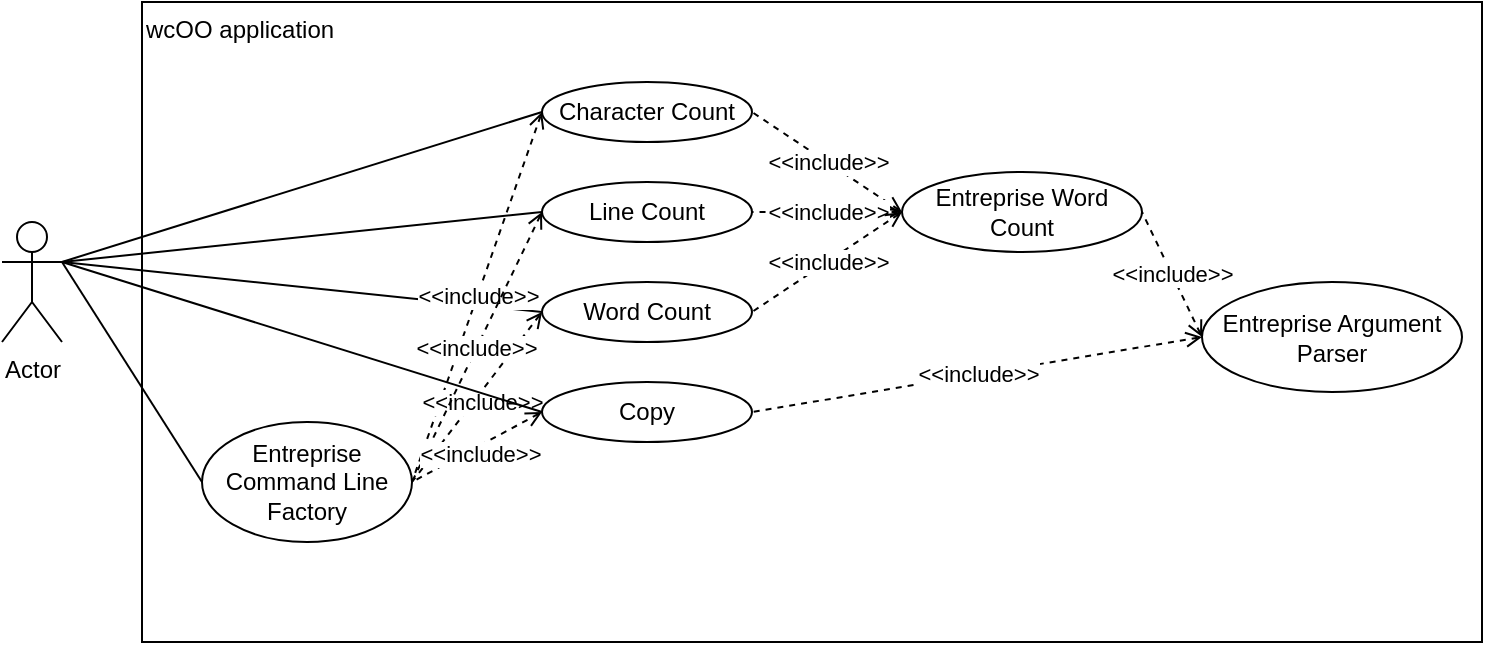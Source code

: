 <mxfile version="13.7.9" type="device" pages="2"><diagram id="klySL-yoXc_VsXjcWgvZ" name="Use Case Diagram"><mxGraphModel dx="460" dy="706" grid="1" gridSize="10" guides="1" tooltips="1" connect="1" arrows="1" fold="1" page="1" pageScale="1" pageWidth="850" pageHeight="1100" math="0" shadow="0"><root><mxCell id="0"/><mxCell id="1" parent="0"/><mxCell id="cxU1EgE2nvqe68VGwKP_-1" value="Actor" style="shape=umlActor;verticalLabelPosition=bottom;verticalAlign=top;html=1;" parent="1" vertex="1"><mxGeometry x="50" y="250" width="30" height="60" as="geometry"/></mxCell><mxCell id="cxU1EgE2nvqe68VGwKP_-4" value="wcOO application" style="rounded=0;whiteSpace=wrap;html=1;fillColor=none;align=left;verticalAlign=top;" parent="1" vertex="1"><mxGeometry x="120" y="140" width="670" height="320" as="geometry"/></mxCell><mxCell id="cxU1EgE2nvqe68VGwKP_-5" value="Character Count" style="ellipse;whiteSpace=wrap;html=1;fillColor=none;align=center;" parent="1" vertex="1"><mxGeometry x="320" y="180" width="105" height="30" as="geometry"/></mxCell><mxCell id="XS6prtkgHlYoeQkMIRFP-1" value="Line Count" style="ellipse;whiteSpace=wrap;html=1;fillColor=none;align=center;" parent="1" vertex="1"><mxGeometry x="320" y="230" width="105" height="30" as="geometry"/></mxCell><mxCell id="XS6prtkgHlYoeQkMIRFP-2" value="Word Count" style="ellipse;whiteSpace=wrap;html=1;fillColor=none;align=center;" parent="1" vertex="1"><mxGeometry x="320" y="280" width="105" height="30" as="geometry"/></mxCell><mxCell id="XS6prtkgHlYoeQkMIRFP-4" value="Entreprise Command Line Factory" style="ellipse;whiteSpace=wrap;html=1;fillColor=none;align=center;" parent="1" vertex="1"><mxGeometry x="150" y="350" width="105" height="60" as="geometry"/></mxCell><mxCell id="XS6prtkgHlYoeQkMIRFP-6" value="" style="endArrow=none;html=1;entryX=1;entryY=0.333;entryDx=0;entryDy=0;entryPerimeter=0;exitX=0;exitY=0.5;exitDx=0;exitDy=0;" parent="1" source="XS6prtkgHlYoeQkMIRFP-4" target="cxU1EgE2nvqe68VGwKP_-1" edge="1"><mxGeometry width="50" height="50" relative="1" as="geometry"><mxPoint x="380" y="410" as="sourcePoint"/><mxPoint x="430" y="360" as="targetPoint"/></mxGeometry></mxCell><mxCell id="XS6prtkgHlYoeQkMIRFP-7" value="" style="endArrow=none;html=1;exitX=1;exitY=0.333;exitDx=0;exitDy=0;exitPerimeter=0;entryX=0;entryY=0.5;entryDx=0;entryDy=0;" parent="1" source="cxU1EgE2nvqe68VGwKP_-1" target="cxU1EgE2nvqe68VGwKP_-5" edge="1"><mxGeometry width="50" height="50" relative="1" as="geometry"><mxPoint x="380" y="410" as="sourcePoint"/><mxPoint x="430" y="360" as="targetPoint"/></mxGeometry></mxCell><mxCell id="XS6prtkgHlYoeQkMIRFP-8" value="" style="endArrow=none;html=1;exitX=1;exitY=0.333;exitDx=0;exitDy=0;exitPerimeter=0;entryX=0;entryY=0.5;entryDx=0;entryDy=0;" parent="1" source="cxU1EgE2nvqe68VGwKP_-1" target="XS6prtkgHlYoeQkMIRFP-2" edge="1"><mxGeometry width="50" height="50" relative="1" as="geometry"><mxPoint x="90" y="280" as="sourcePoint"/><mxPoint x="330" y="205" as="targetPoint"/></mxGeometry></mxCell><mxCell id="XS6prtkgHlYoeQkMIRFP-9" value="" style="endArrow=none;html=1;entryX=0;entryY=0.5;entryDx=0;entryDy=0;" parent="1" target="XS6prtkgHlYoeQkMIRFP-1" edge="1"><mxGeometry width="50" height="50" relative="1" as="geometry"><mxPoint x="80" y="270" as="sourcePoint"/><mxPoint x="340" y="215" as="targetPoint"/></mxGeometry></mxCell><mxCell id="XS6prtkgHlYoeQkMIRFP-10" value="&amp;lt;&amp;lt;include&amp;gt;&amp;gt;" style="endArrow=none;dashed=1;html=1;startArrow=open;startFill=0;entryX=1;entryY=0.5;entryDx=0;entryDy=0;exitX=0;exitY=0.5;exitDx=0;exitDy=0;" parent="1" source="cxU1EgE2nvqe68VGwKP_-5" target="XS6prtkgHlYoeQkMIRFP-4" edge="1"><mxGeometry width="50" height="50" relative="1" as="geometry"><mxPoint x="380" y="410" as="sourcePoint"/><mxPoint x="430" y="360" as="targetPoint"/></mxGeometry></mxCell><mxCell id="XS6prtkgHlYoeQkMIRFP-11" value="&amp;lt;&amp;lt;include&amp;gt;&amp;gt;" style="endArrow=none;dashed=1;html=1;startArrow=open;startFill=0;entryX=1;entryY=0.5;entryDx=0;entryDy=0;exitX=0;exitY=0.5;exitDx=0;exitDy=0;" parent="1" source="XS6prtkgHlYoeQkMIRFP-2" target="XS6prtkgHlYoeQkMIRFP-4" edge="1"><mxGeometry x="0.009" y="4" width="50" height="50" relative="1" as="geometry"><mxPoint x="490" y="340" as="sourcePoint"/><mxPoint x="425" y="525" as="targetPoint"/><mxPoint as="offset"/></mxGeometry></mxCell><mxCell id="XS6prtkgHlYoeQkMIRFP-12" value="&amp;lt;&amp;lt;include&amp;gt;&amp;gt;" style="endArrow=none;dashed=1;html=1;startArrow=open;startFill=0;exitX=0;exitY=0.5;exitDx=0;exitDy=0;entryX=1;entryY=0.5;entryDx=0;entryDy=0;" parent="1" source="XS6prtkgHlYoeQkMIRFP-1" target="XS6prtkgHlYoeQkMIRFP-4" edge="1"><mxGeometry width="50" height="50" relative="1" as="geometry"><mxPoint x="475" y="287.5" as="sourcePoint"/><mxPoint x="260" y="380" as="targetPoint"/></mxGeometry></mxCell><mxCell id="XS6prtkgHlYoeQkMIRFP-13" value="Copy" style="ellipse;whiteSpace=wrap;html=1;fillColor=none;align=center;" parent="1" vertex="1"><mxGeometry x="320" y="330" width="105" height="30" as="geometry"/></mxCell><mxCell id="XS6prtkgHlYoeQkMIRFP-14" value="&amp;lt;&amp;lt;include&amp;gt;&amp;gt;" style="endArrow=none;dashed=1;html=1;startArrow=open;startFill=0;entryX=1;entryY=0.5;entryDx=0;entryDy=0;exitX=0;exitY=0.5;exitDx=0;exitDy=0;" parent="1" source="XS6prtkgHlYoeQkMIRFP-13" target="XS6prtkgHlYoeQkMIRFP-4" edge="1"><mxGeometry x="0.009" y="4" width="50" height="50" relative="1" as="geometry"><mxPoint x="330" y="305" as="sourcePoint"/><mxPoint x="265" y="390" as="targetPoint"/><mxPoint as="offset"/></mxGeometry></mxCell><mxCell id="XS6prtkgHlYoeQkMIRFP-15" value="" style="endArrow=none;html=1;exitX=1;exitY=0.333;exitDx=0;exitDy=0;exitPerimeter=0;entryX=0;entryY=0.5;entryDx=0;entryDy=0;" parent="1" source="cxU1EgE2nvqe68VGwKP_-1" target="XS6prtkgHlYoeQkMIRFP-13" edge="1"><mxGeometry width="50" height="50" relative="1" as="geometry"><mxPoint x="90" y="280" as="sourcePoint"/><mxPoint x="330" y="305" as="targetPoint"/></mxGeometry></mxCell><mxCell id="XS6prtkgHlYoeQkMIRFP-17" value="Entreprise Word Count" style="ellipse;whiteSpace=wrap;html=1;fillColor=none;align=center;" parent="1" vertex="1"><mxGeometry x="500" y="225" width="120" height="40" as="geometry"/></mxCell><mxCell id="XS6prtkgHlYoeQkMIRFP-21" value="&amp;lt;&amp;lt;include&amp;gt;&amp;gt;" style="endArrow=none;dashed=1;html=1;startArrow=open;startFill=0;exitX=0;exitY=0.5;exitDx=0;exitDy=0;entryX=1;entryY=0.5;entryDx=0;entryDy=0;" parent="1" source="XS6prtkgHlYoeQkMIRFP-17" target="cxU1EgE2nvqe68VGwKP_-5" edge="1"><mxGeometry width="50" height="50" relative="1" as="geometry"><mxPoint x="330" y="255" as="sourcePoint"/><mxPoint x="265" y="390" as="targetPoint"/></mxGeometry></mxCell><mxCell id="XS6prtkgHlYoeQkMIRFP-22" value="&amp;lt;&amp;lt;include&amp;gt;&amp;gt;" style="endArrow=none;dashed=1;html=1;startArrow=open;startFill=0;exitX=0;exitY=0.5;exitDx=0;exitDy=0;entryX=1;entryY=0.5;entryDx=0;entryDy=0;" parent="1" source="XS6prtkgHlYoeQkMIRFP-17" target="XS6prtkgHlYoeQkMIRFP-1" edge="1"><mxGeometry width="50" height="50" relative="1" as="geometry"><mxPoint x="490" y="280" as="sourcePoint"/><mxPoint x="435" y="205" as="targetPoint"/></mxGeometry></mxCell><mxCell id="XS6prtkgHlYoeQkMIRFP-23" value="&amp;lt;&amp;lt;include&amp;gt;&amp;gt;" style="endArrow=none;dashed=1;html=1;startArrow=open;startFill=0;entryX=1;entryY=0.5;entryDx=0;entryDy=0;exitX=0;exitY=0.5;exitDx=0;exitDy=0;" parent="1" source="XS6prtkgHlYoeQkMIRFP-17" target="XS6prtkgHlYoeQkMIRFP-2" edge="1"><mxGeometry width="50" height="50" relative="1" as="geometry"><mxPoint x="480" y="270" as="sourcePoint"/><mxPoint x="445" y="215" as="targetPoint"/></mxGeometry></mxCell><mxCell id="D35DEZ73m5S6Z2tAEh1B-1" value="Entreprise Argument Parser" style="ellipse;whiteSpace=wrap;html=1;fillColor=none;align=center;" parent="1" vertex="1"><mxGeometry x="650" y="280" width="130" height="55" as="geometry"/></mxCell><mxCell id="D35DEZ73m5S6Z2tAEh1B-2" value="&amp;lt;&amp;lt;include&amp;gt;&amp;gt;" style="endArrow=none;dashed=1;html=1;startArrow=open;startFill=0;entryX=1;entryY=0.5;entryDx=0;entryDy=0;exitX=0;exitY=0.5;exitDx=0;exitDy=0;" parent="1" source="D35DEZ73m5S6Z2tAEh1B-1" target="XS6prtkgHlYoeQkMIRFP-13" edge="1"><mxGeometry width="50" height="50" relative="1" as="geometry"><mxPoint x="510" y="255" as="sourcePoint"/><mxPoint x="435" y="305" as="targetPoint"/></mxGeometry></mxCell><mxCell id="D35DEZ73m5S6Z2tAEh1B-3" value="&amp;lt;&amp;lt;include&amp;gt;&amp;gt;" style="endArrow=none;dashed=1;html=1;startArrow=open;startFill=0;entryX=1;entryY=0.5;entryDx=0;entryDy=0;exitX=0;exitY=0.5;exitDx=0;exitDy=0;" parent="1" source="D35DEZ73m5S6Z2tAEh1B-1" target="XS6prtkgHlYoeQkMIRFP-17" edge="1"><mxGeometry width="50" height="50" relative="1" as="geometry"><mxPoint x="520" y="265" as="sourcePoint"/><mxPoint x="445" y="315" as="targetPoint"/></mxGeometry></mxCell></root></mxGraphModel></diagram><diagram id="ZMA6nwO_vbuh9riKTsS5" name="Key Concept Model"><mxGraphModel dx="460" dy="706" grid="1" gridSize="10" guides="1" tooltips="1" connect="1" arrows="1" fold="1" page="1" pageScale="1" pageWidth="850" pageHeight="1100" math="0" shadow="0"><root><mxCell id="BkJejeZh7EGTEtDG61yu-0"/><mxCell id="BkJejeZh7EGTEtDG61yu-1" parent="BkJejeZh7EGTEtDG61yu-0"/><mxCell id="BkJejeZh7EGTEtDG61yu-2" style="edgeStyle=orthogonalEdgeStyle;rounded=0;orthogonalLoop=1;jettySize=auto;html=1;exitX=0;exitY=0.5;exitDx=0;exitDy=0;entryX=1;entryY=0.5;entryDx=0;entryDy=0;endArrow=none;endFill=0;" edge="1" parent="BkJejeZh7EGTEtDG61yu-1" source="BkJejeZh7EGTEtDG61yu-3" target="BkJejeZh7EGTEtDG61yu-11"><mxGeometry relative="1" as="geometry"/></mxCell><mxCell id="BkJejeZh7EGTEtDG61yu-3" value="&lt;div&gt;Counter&lt;/div&gt;" style="rounded=0;whiteSpace=wrap;html=1;shadow=0;glass=0;comic=0;sketch=0;strokeColor=#000000;" vertex="1" parent="BkJejeZh7EGTEtDG61yu-1"><mxGeometry x="350" y="490" width="120" height="60" as="geometry"/></mxCell><mxCell id="BkJejeZh7EGTEtDG61yu-4" style="edgeStyle=orthogonalEdgeStyle;rounded=0;orthogonalLoop=1;jettySize=auto;html=1;exitX=0.5;exitY=0;exitDx=0;exitDy=0;entryX=0.5;entryY=1;entryDx=0;entryDy=0;endArrow=none;endFill=0;" edge="1" parent="BkJejeZh7EGTEtDG61yu-1" source="BkJejeZh7EGTEtDG61yu-6" target="BkJejeZh7EGTEtDG61yu-8"><mxGeometry relative="1" as="geometry"/></mxCell><mxCell id="BkJejeZh7EGTEtDG61yu-5" style="edgeStyle=orthogonalEdgeStyle;rounded=0;orthogonalLoop=1;jettySize=auto;html=1;exitX=0;exitY=0.5;exitDx=0;exitDy=0;entryX=1;entryY=0.5;entryDx=0;entryDy=0;endArrow=none;endFill=0;" edge="1" parent="BkJejeZh7EGTEtDG61yu-1" source="BkJejeZh7EGTEtDG61yu-6" target="BkJejeZh7EGTEtDG61yu-3"><mxGeometry relative="1" as="geometry"/></mxCell><mxCell id="BkJejeZh7EGTEtDG61yu-6" value="Counter Command Line Application" style="rounded=0;whiteSpace=wrap;html=1;shadow=0;glass=0;comic=0;sketch=0;strokeColor=#000000;" vertex="1" parent="BkJejeZh7EGTEtDG61yu-1"><mxGeometry x="580" y="490" width="120" height="60" as="geometry"/></mxCell><mxCell id="BkJejeZh7EGTEtDG61yu-7" style="edgeStyle=orthogonalEdgeStyle;rounded=0;orthogonalLoop=1;jettySize=auto;html=1;exitX=0;exitY=0.5;exitDx=0;exitDy=0;entryX=0.5;entryY=1;entryDx=0;entryDy=0;endArrow=none;endFill=0;" edge="1" parent="BkJejeZh7EGTEtDG61yu-1" source="BkJejeZh7EGTEtDG61yu-8" target="BkJejeZh7EGTEtDG61yu-9"><mxGeometry relative="1" as="geometry"/></mxCell><mxCell id="BkJejeZh7EGTEtDG61yu-8" value="&lt;div&gt;Argument Parser&lt;/div&gt;" style="rounded=0;whiteSpace=wrap;html=1;shadow=0;glass=0;comic=0;sketch=0;strokeColor=#000000;" vertex="1" parent="BkJejeZh7EGTEtDG61yu-1"><mxGeometry x="580" y="370" width="120" height="60" as="geometry"/></mxCell><mxCell id="BkJejeZh7EGTEtDG61yu-9" value="&lt;div&gt;Command Line Option&lt;/div&gt;" style="rounded=0;whiteSpace=wrap;html=1;shadow=0;glass=0;comic=0;sketch=0;strokeColor=#000000;" vertex="1" parent="BkJejeZh7EGTEtDG61yu-1"><mxGeometry x="480" y="230" width="120" height="60" as="geometry"/></mxCell><mxCell id="BkJejeZh7EGTEtDG61yu-10" style="edgeStyle=orthogonalEdgeStyle;rounded=0;orthogonalLoop=1;jettySize=auto;html=1;exitX=0.5;exitY=1;exitDx=0;exitDy=0;" edge="1" parent="BkJejeZh7EGTEtDG61yu-1" source="BkJejeZh7EGTEtDG61yu-9" target="BkJejeZh7EGTEtDG61yu-9"><mxGeometry relative="1" as="geometry"/></mxCell><mxCell id="BkJejeZh7EGTEtDG61yu-11" value="&lt;div&gt;Count By Line&lt;/div&gt;" style="rounded=0;whiteSpace=wrap;html=1;shadow=0;glass=0;comic=0;sketch=0;strokeColor=#000000;" vertex="1" parent="BkJejeZh7EGTEtDG61yu-1"><mxGeometry x="160" y="490" width="120" height="60" as="geometry"/></mxCell><mxCell id="BkJejeZh7EGTEtDG61yu-12" style="edgeStyle=orthogonalEdgeStyle;rounded=0;orthogonalLoop=1;jettySize=auto;html=1;exitX=1;exitY=0.5;exitDx=0;exitDy=0;entryX=0;entryY=0.5;entryDx=0;entryDy=0;endArrow=none;endFill=0;" edge="1" parent="BkJejeZh7EGTEtDG61yu-1" source="BkJejeZh7EGTEtDG61yu-13" target="BkJejeZh7EGTEtDG61yu-3"><mxGeometry relative="1" as="geometry"/></mxCell><mxCell id="BkJejeZh7EGTEtDG61yu-13" value="&lt;div&gt;Count by Character&lt;/div&gt;" style="rounded=0;whiteSpace=wrap;html=1;shadow=0;glass=0;comic=0;sketch=0;strokeColor=#000000;" vertex="1" parent="BkJejeZh7EGTEtDG61yu-1"><mxGeometry x="160" y="400" width="120" height="60" as="geometry"/></mxCell><mxCell id="BkJejeZh7EGTEtDG61yu-14" style="edgeStyle=orthogonalEdgeStyle;rounded=0;orthogonalLoop=1;jettySize=auto;html=1;exitX=1;exitY=0.5;exitDx=0;exitDy=0;entryX=0;entryY=0.5;entryDx=0;entryDy=0;endArrow=none;endFill=0;" edge="1" parent="BkJejeZh7EGTEtDG61yu-1" source="BkJejeZh7EGTEtDG61yu-15" target="BkJejeZh7EGTEtDG61yu-3"><mxGeometry relative="1" as="geometry"/></mxCell><mxCell id="BkJejeZh7EGTEtDG61yu-15" value="Count by Word" style="whiteSpace=wrap;html=1;rounded=0;shadow=0;glass=0;comic=0;sketch=0;strokeColor=#000000;" vertex="1" parent="BkJejeZh7EGTEtDG61yu-1"><mxGeometry x="160" y="580" width="120" height="60" as="geometry"/></mxCell><mxCell id="BkJejeZh7EGTEtDG61yu-16" value="" style="edgeStyle=orthogonalEdgeStyle;rounded=0;orthogonalLoop=1;jettySize=auto;html=1;endArrow=none;endFill=0;" edge="1" parent="BkJejeZh7EGTEtDG61yu-1" source="BkJejeZh7EGTEtDG61yu-17" target="BkJejeZh7EGTEtDG61yu-9"><mxGeometry relative="1" as="geometry"/></mxCell><mxCell id="BkJejeZh7EGTEtDG61yu-17" value="&lt;div&gt;Verbose&lt;/div&gt;" style="rounded=0;whiteSpace=wrap;html=1;shadow=0;glass=0;comic=0;sketch=0;strokeColor=#000000;" vertex="1" parent="BkJejeZh7EGTEtDG61yu-1"><mxGeometry x="305" y="230" width="120" height="60" as="geometry"/></mxCell><mxCell id="BkJejeZh7EGTEtDG61yu-18" style="edgeStyle=orthogonalEdgeStyle;rounded=0;orthogonalLoop=1;jettySize=auto;html=1;exitX=1;exitY=0.5;exitDx=0;exitDy=0;entryX=0;entryY=0.5;entryDx=0;entryDy=0;endArrow=none;endFill=0;" edge="1" parent="BkJejeZh7EGTEtDG61yu-1" source="BkJejeZh7EGTEtDG61yu-19" target="BkJejeZh7EGTEtDG61yu-9"><mxGeometry relative="1" as="geometry"/></mxCell><mxCell id="BkJejeZh7EGTEtDG61yu-19" value="Banner" style="whiteSpace=wrap;html=1;rounded=0;shadow=0;glass=0;comic=0;sketch=0;strokeColor=#000000;" vertex="1" parent="BkJejeZh7EGTEtDG61yu-1"><mxGeometry x="305" y="150" width="120" height="60" as="geometry"/></mxCell><mxCell id="BkJejeZh7EGTEtDG61yu-20" style="edgeStyle=orthogonalEdgeStyle;rounded=0;orthogonalLoop=1;jettySize=auto;html=1;exitX=1;exitY=0.5;exitDx=0;exitDy=0;entryX=0;entryY=0.5;entryDx=0;entryDy=0;endArrow=none;endFill=0;" edge="1" parent="BkJejeZh7EGTEtDG61yu-1" source="BkJejeZh7EGTEtDG61yu-21" target="BkJejeZh7EGTEtDG61yu-9"><mxGeometry relative="1" as="geometry"/></mxCell><mxCell id="BkJejeZh7EGTEtDG61yu-21" value="Help" style="rounded=0;whiteSpace=wrap;html=1;shadow=0;glass=0;comic=0;sketch=0;strokeColor=#000000;" vertex="1" parent="BkJejeZh7EGTEtDG61yu-1"><mxGeometry x="305" y="310" width="120" height="60" as="geometry"/></mxCell><mxCell id="BkJejeZh7EGTEtDG61yu-22" style="edgeStyle=orthogonalEdgeStyle;rounded=0;orthogonalLoop=1;jettySize=auto;html=1;exitX=0.5;exitY=1;exitDx=0;exitDy=0;entryX=1;entryY=0.5;entryDx=0;entryDy=0;endArrow=none;endFill=0;" edge="1" parent="BkJejeZh7EGTEtDG61yu-1" source="BkJejeZh7EGTEtDG61yu-23" target="BkJejeZh7EGTEtDG61yu-8"><mxGeometry relative="1" as="geometry"/></mxCell><mxCell id="BkJejeZh7EGTEtDG61yu-23" value="Filenames" style="rounded=0;whiteSpace=wrap;html=1;shadow=0;glass=0;comic=0;sketch=0;strokeColor=#000000;" vertex="1" parent="BkJejeZh7EGTEtDG61yu-1"><mxGeometry x="680" y="230" width="120" height="60" as="geometry"/></mxCell></root></mxGraphModel></diagram></mxfile>
